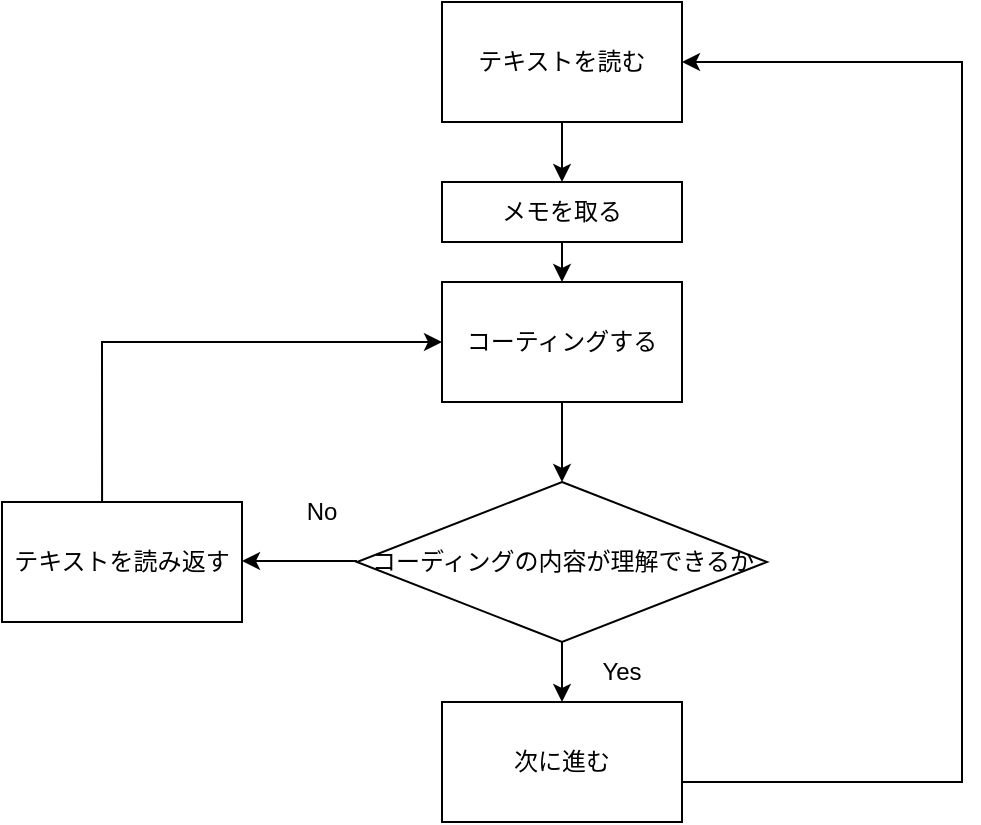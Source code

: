 <mxfile version="21.2.9" type="github">
  <diagram name="ページ1" id="iJpYrBnNQDFfmt8DGwEf">
    <mxGraphModel dx="266" dy="692" grid="1" gridSize="10" guides="1" tooltips="1" connect="1" arrows="1" fold="1" page="1" pageScale="1" pageWidth="827" pageHeight="1169" math="0" shadow="0">
      <root>
        <mxCell id="0" />
        <mxCell id="1" parent="0" />
        <mxCell id="VF9VbiOa1IAPAlsxsjUy-3" value="" style="edgeStyle=orthogonalEdgeStyle;rounded=0;orthogonalLoop=1;jettySize=auto;html=1;" edge="1" parent="1" source="VF9VbiOa1IAPAlsxsjUy-1">
          <mxGeometry relative="1" as="geometry">
            <mxPoint x="400" y="100" as="targetPoint" />
          </mxGeometry>
        </mxCell>
        <mxCell id="VF9VbiOa1IAPAlsxsjUy-1" value="テキストを読む" style="rounded=0;whiteSpace=wrap;html=1;" vertex="1" parent="1">
          <mxGeometry x="340" y="10" width="120" height="60" as="geometry" />
        </mxCell>
        <mxCell id="VF9VbiOa1IAPAlsxsjUy-5" value="" style="edgeStyle=orthogonalEdgeStyle;rounded=0;orthogonalLoop=1;jettySize=auto;html=1;" edge="1" parent="1" source="VF9VbiOa1IAPAlsxsjUy-2" target="VF9VbiOa1IAPAlsxsjUy-4">
          <mxGeometry relative="1" as="geometry" />
        </mxCell>
        <mxCell id="VF9VbiOa1IAPAlsxsjUy-2" value="コーティングする" style="whiteSpace=wrap;html=1;rounded=0;" vertex="1" parent="1">
          <mxGeometry x="340" y="150" width="120" height="60" as="geometry" />
        </mxCell>
        <mxCell id="VF9VbiOa1IAPAlsxsjUy-8" value="" style="edgeStyle=orthogonalEdgeStyle;rounded=0;orthogonalLoop=1;jettySize=auto;html=1;entryX=0.5;entryY=0;entryDx=0;entryDy=0;" edge="1" parent="1" source="VF9VbiOa1IAPAlsxsjUy-4" target="VF9VbiOa1IAPAlsxsjUy-11">
          <mxGeometry relative="1" as="geometry">
            <mxPoint x="400" y="310" as="targetPoint" />
          </mxGeometry>
        </mxCell>
        <mxCell id="VF9VbiOa1IAPAlsxsjUy-4" value="コーディングの内容が理解できるか" style="rhombus;whiteSpace=wrap;html=1;rounded=0;" vertex="1" parent="1">
          <mxGeometry x="297.5" y="250" width="205" height="80" as="geometry" />
        </mxCell>
        <mxCell id="VF9VbiOa1IAPAlsxsjUy-6" value="" style="endArrow=classic;html=1;rounded=0;" edge="1" parent="1">
          <mxGeometry width="50" height="50" relative="1" as="geometry">
            <mxPoint x="297.5" y="289.5" as="sourcePoint" />
            <mxPoint x="240" y="289.5" as="targetPoint" />
            <Array as="points" />
          </mxGeometry>
        </mxCell>
        <mxCell id="VF9VbiOa1IAPAlsxsjUy-9" value="テキストを読み返す" style="rounded=0;whiteSpace=wrap;html=1;" vertex="1" parent="1">
          <mxGeometry x="120" y="260" width="120" height="60" as="geometry" />
        </mxCell>
        <mxCell id="VF9VbiOa1IAPAlsxsjUy-10" value="" style="endArrow=classic;html=1;rounded=0;entryX=0;entryY=0.5;entryDx=0;entryDy=0;exitX=0.417;exitY=0;exitDx=0;exitDy=0;exitPerimeter=0;" edge="1" parent="1" source="VF9VbiOa1IAPAlsxsjUy-9" target="VF9VbiOa1IAPAlsxsjUy-2">
          <mxGeometry width="50" height="50" relative="1" as="geometry">
            <mxPoint x="170" y="210" as="sourcePoint" />
            <mxPoint x="220" y="160" as="targetPoint" />
            <Array as="points">
              <mxPoint x="170" y="180" />
            </Array>
          </mxGeometry>
        </mxCell>
        <mxCell id="VF9VbiOa1IAPAlsxsjUy-11" value="次に進む" style="whiteSpace=wrap;html=1;rounded=0;" vertex="1" parent="1">
          <mxGeometry x="340" y="360" width="120" height="60" as="geometry" />
        </mxCell>
        <mxCell id="VF9VbiOa1IAPAlsxsjUy-13" value="メモを取る" style="rounded=0;whiteSpace=wrap;html=1;" vertex="1" parent="1">
          <mxGeometry x="340" y="100" width="120" height="30" as="geometry" />
        </mxCell>
        <mxCell id="VF9VbiOa1IAPAlsxsjUy-14" value="" style="endArrow=classic;html=1;rounded=0;entryX=0.5;entryY=0;entryDx=0;entryDy=0;" edge="1" parent="1" target="VF9VbiOa1IAPAlsxsjUy-2">
          <mxGeometry width="50" height="50" relative="1" as="geometry">
            <mxPoint x="400" y="130" as="sourcePoint" />
            <mxPoint x="450" y="80" as="targetPoint" />
          </mxGeometry>
        </mxCell>
        <mxCell id="VF9VbiOa1IAPAlsxsjUy-15" value="" style="endArrow=classic;html=1;rounded=0;entryX=1;entryY=0.5;entryDx=0;entryDy=0;" edge="1" parent="1" target="VF9VbiOa1IAPAlsxsjUy-1">
          <mxGeometry width="50" height="50" relative="1" as="geometry">
            <mxPoint x="460" y="400" as="sourcePoint" />
            <mxPoint x="510" y="350" as="targetPoint" />
            <Array as="points">
              <mxPoint x="600" y="400" />
              <mxPoint x="600" y="40" />
            </Array>
          </mxGeometry>
        </mxCell>
        <mxCell id="VF9VbiOa1IAPAlsxsjUy-16" value="Yes" style="text;html=1;strokeColor=none;fillColor=none;align=center;verticalAlign=middle;whiteSpace=wrap;rounded=0;" vertex="1" parent="1">
          <mxGeometry x="400" y="330" width="60" height="30" as="geometry" />
        </mxCell>
        <mxCell id="VF9VbiOa1IAPAlsxsjUy-17" value="No" style="text;html=1;strokeColor=none;fillColor=none;align=center;verticalAlign=middle;whiteSpace=wrap;rounded=0;" vertex="1" parent="1">
          <mxGeometry x="250" y="250" width="60" height="30" as="geometry" />
        </mxCell>
      </root>
    </mxGraphModel>
  </diagram>
</mxfile>

